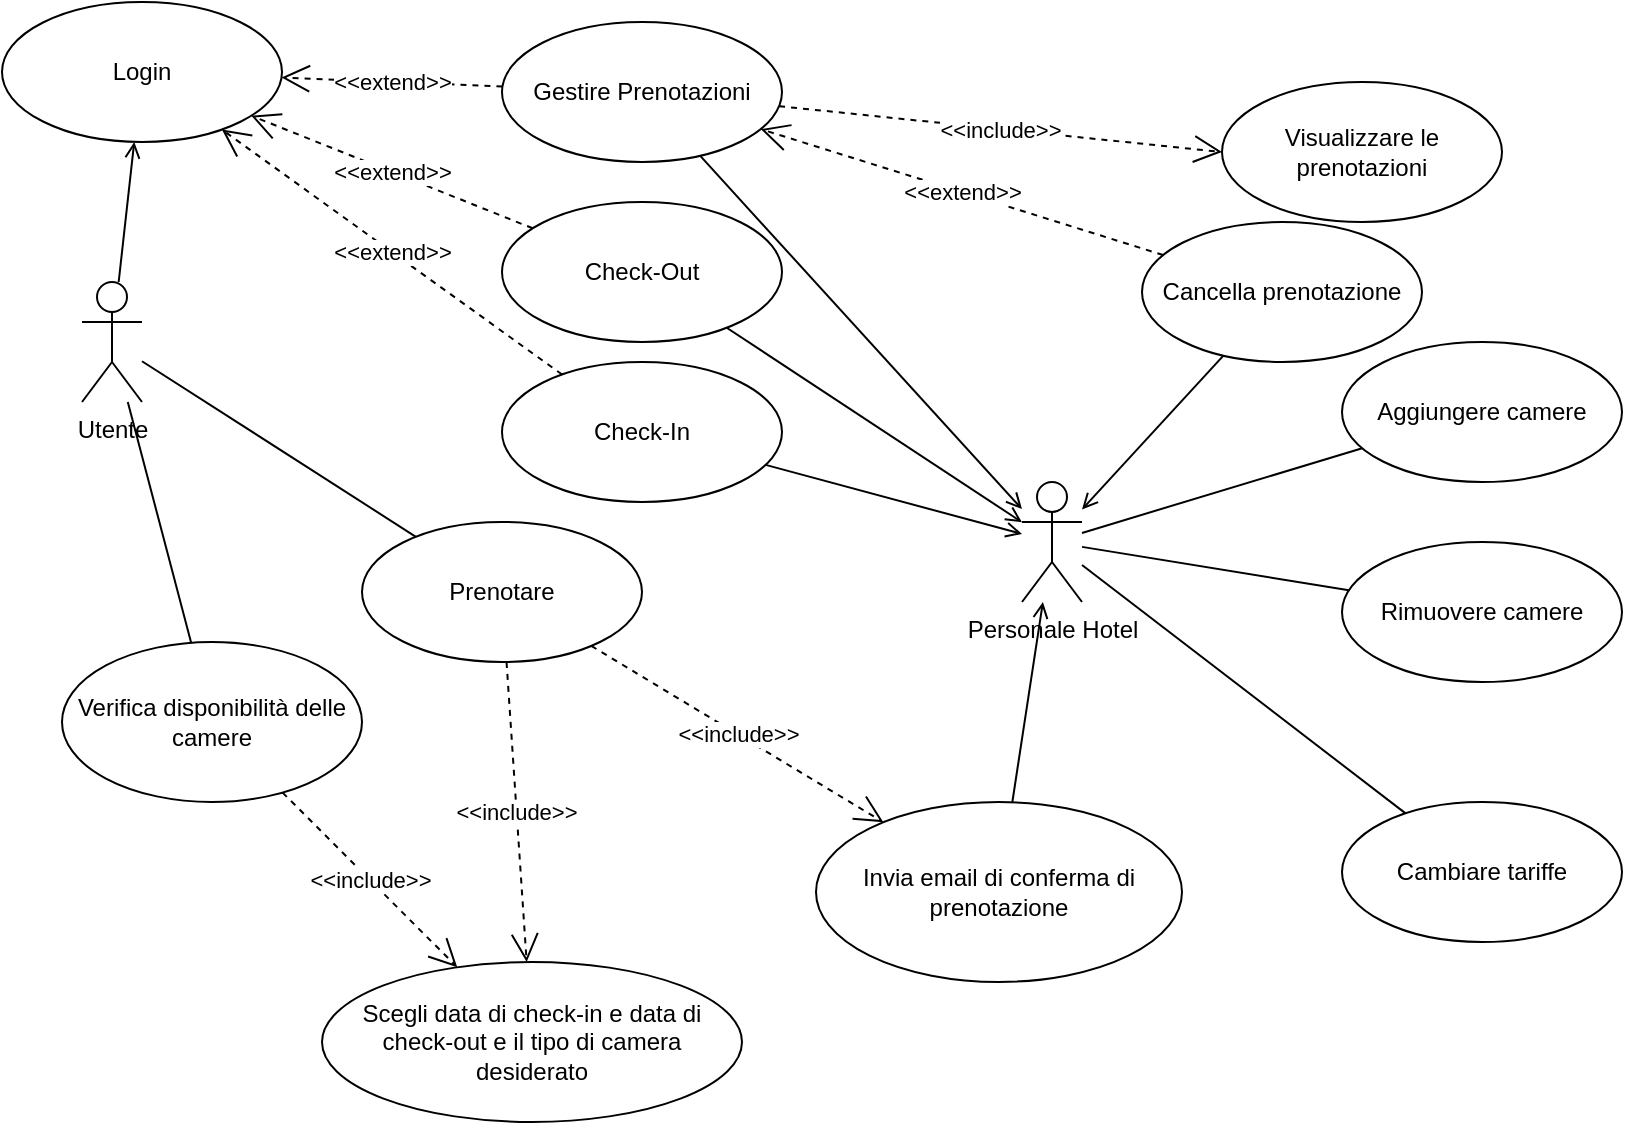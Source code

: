 <mxfile version="22.1.0" type="github">
  <diagram name="Pagina-1" id="BKnzwn9NXwhrLQK4fKwZ">
    <mxGraphModel dx="2261" dy="782" grid="1" gridSize="10" guides="1" tooltips="1" connect="1" arrows="1" fold="1" page="1" pageScale="1" pageWidth="827" pageHeight="1169" math="0" shadow="0">
      <root>
        <mxCell id="0" />
        <mxCell id="1" parent="0" />
        <mxCell id="NyMNK-WrugunHCWwzILc-8" style="rounded=0;orthogonalLoop=1;jettySize=auto;html=1;endArrow=none;endFill=0;" edge="1" parent="1" source="NyMNK-WrugunHCWwzILc-3" target="NyMNK-WrugunHCWwzILc-7">
          <mxGeometry relative="1" as="geometry" />
        </mxCell>
        <mxCell id="NyMNK-WrugunHCWwzILc-12" style="rounded=0;orthogonalLoop=1;jettySize=auto;html=1;endArrow=none;endFill=0;" edge="1" parent="1" source="NyMNK-WrugunHCWwzILc-3" target="NyMNK-WrugunHCWwzILc-13">
          <mxGeometry relative="1" as="geometry">
            <mxPoint x="-650" y="260" as="targetPoint" />
            <mxPoint x="-750" y="310" as="sourcePoint" />
          </mxGeometry>
        </mxCell>
        <mxCell id="NyMNK-WrugunHCWwzILc-14" style="rounded=0;orthogonalLoop=1;jettySize=auto;html=1;endArrow=open;endFill=0;" edge="1" parent="1" source="NyMNK-WrugunHCWwzILc-3" target="NyMNK-WrugunHCWwzILc-38">
          <mxGeometry relative="1" as="geometry">
            <mxPoint x="-630" y="220" as="targetPoint" />
          </mxGeometry>
        </mxCell>
        <mxCell id="NyMNK-WrugunHCWwzILc-3" value="Utente" style="shape=umlActor;verticalLabelPosition=bottom;verticalAlign=top;html=1;" vertex="1" parent="1">
          <mxGeometry x="-780" y="290" width="30" height="60" as="geometry" />
        </mxCell>
        <mxCell id="NyMNK-WrugunHCWwzILc-7" value="Prenotare" style="ellipse;whiteSpace=wrap;html=1;" vertex="1" parent="1">
          <mxGeometry x="-640" y="410" width="140" height="70" as="geometry" />
        </mxCell>
        <mxCell id="NyMNK-WrugunHCWwzILc-11" value="&amp;lt;&amp;lt;include&amp;gt;&amp;gt;" style="endArrow=open;endSize=12;dashed=1;html=1;rounded=0;" edge="1" parent="1" source="NyMNK-WrugunHCWwzILc-7" target="NyMNK-WrugunHCWwzILc-47">
          <mxGeometry width="160" relative="1" as="geometry">
            <mxPoint x="-540.0" y="510.34" as="sourcePoint" />
            <mxPoint x="-370" y="470" as="targetPoint" />
          </mxGeometry>
        </mxCell>
        <mxCell id="NyMNK-WrugunHCWwzILc-13" value="Verifica disponibilità delle camere" style="ellipse;whiteSpace=wrap;html=1;" vertex="1" parent="1">
          <mxGeometry x="-790" y="470" width="150" height="80" as="geometry" />
        </mxCell>
        <mxCell id="NyMNK-WrugunHCWwzILc-29" style="rounded=0;orthogonalLoop=1;jettySize=auto;html=1;endArrow=open;endFill=0;" edge="1" parent="1" source="NyMNK-WrugunHCWwzILc-15" target="NyMNK-WrugunHCWwzILc-28">
          <mxGeometry relative="1" as="geometry" />
        </mxCell>
        <mxCell id="NyMNK-WrugunHCWwzILc-15" value="Gestire Prenotazioni" style="ellipse;whiteSpace=wrap;html=1;" vertex="1" parent="1">
          <mxGeometry x="-570" y="160" width="140" height="70" as="geometry" />
        </mxCell>
        <mxCell id="NyMNK-WrugunHCWwzILc-19" value="Check-In" style="ellipse;whiteSpace=wrap;html=1;" vertex="1" parent="1">
          <mxGeometry x="-570" y="330" width="140" height="70" as="geometry" />
        </mxCell>
        <mxCell id="NyMNK-WrugunHCWwzILc-20" value="Check-Out" style="ellipse;whiteSpace=wrap;html=1;" vertex="1" parent="1">
          <mxGeometry x="-570" y="250" width="140" height="70" as="geometry" />
        </mxCell>
        <mxCell id="NyMNK-WrugunHCWwzILc-21" value="&amp;lt;&amp;lt;extend&amp;gt;&amp;gt;" style="endArrow=open;endSize=12;dashed=1;html=1;rounded=0;" edge="1" parent="1" source="NyMNK-WrugunHCWwzILc-36" target="NyMNK-WrugunHCWwzILc-15">
          <mxGeometry width="160" relative="1" as="geometry">
            <mxPoint x="-340" y="295" as="sourcePoint" />
            <mxPoint x="-240.0" y="285" as="targetPoint" />
          </mxGeometry>
        </mxCell>
        <mxCell id="NyMNK-WrugunHCWwzILc-26" value="&amp;lt;&amp;lt;include&amp;gt;&amp;gt;" style="endArrow=open;endSize=12;dashed=1;html=1;rounded=0;entryX=0;entryY=0.5;entryDx=0;entryDy=0;" edge="1" parent="1" source="NyMNK-WrugunHCWwzILc-15" target="NyMNK-WrugunHCWwzILc-35">
          <mxGeometry width="160" relative="1" as="geometry">
            <mxPoint x="-370.0" y="230.34" as="sourcePoint" />
            <mxPoint x="-210" y="230" as="targetPoint" />
          </mxGeometry>
        </mxCell>
        <mxCell id="NyMNK-WrugunHCWwzILc-48" style="rounded=0;orthogonalLoop=1;jettySize=auto;html=1;endArrow=open;endFill=0;" edge="1" parent="1" source="NyMNK-WrugunHCWwzILc-47" target="NyMNK-WrugunHCWwzILc-28">
          <mxGeometry relative="1" as="geometry">
            <mxPoint x="-160" y="600" as="sourcePoint" />
          </mxGeometry>
        </mxCell>
        <mxCell id="NyMNK-WrugunHCWwzILc-49" style="rounded=0;orthogonalLoop=1;jettySize=auto;html=1;endArrow=open;endFill=0;" edge="1" parent="1" source="NyMNK-WrugunHCWwzILc-36" target="NyMNK-WrugunHCWwzILc-28">
          <mxGeometry relative="1" as="geometry">
            <mxPoint x="-110" y="390" as="sourcePoint" />
          </mxGeometry>
        </mxCell>
        <mxCell id="NyMNK-WrugunHCWwzILc-50" style="rounded=0;orthogonalLoop=1;jettySize=auto;html=1;endArrow=none;endFill=0;" edge="1" parent="1" source="NyMNK-WrugunHCWwzILc-28" target="NyMNK-WrugunHCWwzILc-51">
          <mxGeometry relative="1" as="geometry">
            <mxPoint x="-60" y="380" as="targetPoint" />
          </mxGeometry>
        </mxCell>
        <mxCell id="NyMNK-WrugunHCWwzILc-53" style="rounded=0;orthogonalLoop=1;jettySize=auto;html=1;endArrow=none;endFill=0;" edge="1" parent="1" source="NyMNK-WrugunHCWwzILc-28" target="NyMNK-WrugunHCWwzILc-52">
          <mxGeometry relative="1" as="geometry" />
        </mxCell>
        <mxCell id="NyMNK-WrugunHCWwzILc-55" style="rounded=0;orthogonalLoop=1;jettySize=auto;html=1;endArrow=none;endFill=0;" edge="1" parent="1" source="NyMNK-WrugunHCWwzILc-28" target="NyMNK-WrugunHCWwzILc-54">
          <mxGeometry relative="1" as="geometry" />
        </mxCell>
        <mxCell id="NyMNK-WrugunHCWwzILc-28" value="Personale Hotel" style="shape=umlActor;verticalLabelPosition=bottom;verticalAlign=top;html=1;" vertex="1" parent="1">
          <mxGeometry x="-310" y="390" width="30" height="60" as="geometry" />
        </mxCell>
        <mxCell id="NyMNK-WrugunHCWwzILc-30" value="&amp;lt;&amp;lt;include&amp;gt;&amp;gt;" style="endArrow=open;endSize=12;dashed=1;html=1;rounded=0;" edge="1" parent="1" source="NyMNK-WrugunHCWwzILc-7" target="NyMNK-WrugunHCWwzILc-31">
          <mxGeometry x="-0.003" width="160" relative="1" as="geometry">
            <mxPoint x="-545" y="500" as="sourcePoint" />
            <mxPoint x="-375.0" y="575" as="targetPoint" />
            <mxPoint as="offset" />
          </mxGeometry>
        </mxCell>
        <mxCell id="NyMNK-WrugunHCWwzILc-31" value="Scegli data di check-in e data di check-out e il tipo di camera desiderato" style="ellipse;whiteSpace=wrap;html=1;" vertex="1" parent="1">
          <mxGeometry x="-660" y="630" width="210" height="80" as="geometry" />
        </mxCell>
        <mxCell id="NyMNK-WrugunHCWwzILc-32" style="rounded=0;orthogonalLoop=1;jettySize=auto;html=1;endArrow=open;endFill=0;" edge="1" parent="1" source="NyMNK-WrugunHCWwzILc-19" target="NyMNK-WrugunHCWwzILc-28">
          <mxGeometry relative="1" as="geometry" />
        </mxCell>
        <mxCell id="NyMNK-WrugunHCWwzILc-33" style="rounded=0;orthogonalLoop=1;jettySize=auto;html=1;endArrow=open;endFill=0;" edge="1" parent="1" source="NyMNK-WrugunHCWwzILc-20" target="NyMNK-WrugunHCWwzILc-28">
          <mxGeometry relative="1" as="geometry">
            <mxPoint x="-300" y="440" as="targetPoint" />
          </mxGeometry>
        </mxCell>
        <mxCell id="NyMNK-WrugunHCWwzILc-35" value="Visualizzare le prenotazioni" style="ellipse;whiteSpace=wrap;html=1;" vertex="1" parent="1">
          <mxGeometry x="-210" y="190" width="140" height="70" as="geometry" />
        </mxCell>
        <mxCell id="NyMNK-WrugunHCWwzILc-36" value="Cancella prenotazione" style="ellipse;whiteSpace=wrap;html=1;" vertex="1" parent="1">
          <mxGeometry x="-250" y="260" width="140" height="70" as="geometry" />
        </mxCell>
        <mxCell id="NyMNK-WrugunHCWwzILc-37" value="&amp;lt;&amp;lt;include&amp;gt;&amp;gt;" style="endArrow=open;endSize=12;dashed=1;html=1;rounded=0;" edge="1" parent="1" source="NyMNK-WrugunHCWwzILc-13" target="NyMNK-WrugunHCWwzILc-31">
          <mxGeometry width="160" relative="1" as="geometry">
            <mxPoint x="-410" y="120.34" as="sourcePoint" />
            <mxPoint x="-250" y="120" as="targetPoint" />
          </mxGeometry>
        </mxCell>
        <mxCell id="NyMNK-WrugunHCWwzILc-38" value="Login" style="ellipse;whiteSpace=wrap;html=1;" vertex="1" parent="1">
          <mxGeometry x="-820" y="150" width="140" height="70" as="geometry" />
        </mxCell>
        <mxCell id="NyMNK-WrugunHCWwzILc-42" value="&amp;lt;&amp;lt;extend&amp;gt;&amp;gt;" style="endArrow=open;endSize=12;dashed=1;html=1;rounded=0;" edge="1" parent="1" source="NyMNK-WrugunHCWwzILc-15" target="NyMNK-WrugunHCWwzILc-38">
          <mxGeometry width="160" relative="1" as="geometry">
            <mxPoint x="-508" y="122" as="sourcePoint" />
            <mxPoint x="-710" y="60" as="targetPoint" />
          </mxGeometry>
        </mxCell>
        <mxCell id="NyMNK-WrugunHCWwzILc-43" value="&amp;lt;&amp;lt;extend&amp;gt;&amp;gt;" style="endArrow=open;endSize=12;dashed=1;html=1;rounded=0;" edge="1" parent="1" source="NyMNK-WrugunHCWwzILc-20" target="NyMNK-WrugunHCWwzILc-38">
          <mxGeometry width="160" relative="1" as="geometry">
            <mxPoint x="-558" y="132" as="sourcePoint" />
            <mxPoint x="-760" y="70" as="targetPoint" />
          </mxGeometry>
        </mxCell>
        <mxCell id="NyMNK-WrugunHCWwzILc-45" value="&amp;lt;&amp;lt;extend&amp;gt;&amp;gt;" style="endArrow=open;endSize=12;dashed=1;html=1;rounded=0;" edge="1" parent="1" source="NyMNK-WrugunHCWwzILc-19" target="NyMNK-WrugunHCWwzILc-38">
          <mxGeometry width="160" relative="1" as="geometry">
            <mxPoint x="-209" y="306" as="sourcePoint" />
            <mxPoint x="-411" y="244" as="targetPoint" />
          </mxGeometry>
        </mxCell>
        <mxCell id="NyMNK-WrugunHCWwzILc-47" value="Invia email di conferma di prenotazione" style="ellipse;whiteSpace=wrap;html=1;" vertex="1" parent="1">
          <mxGeometry x="-413" y="550" width="183" height="90" as="geometry" />
        </mxCell>
        <mxCell id="NyMNK-WrugunHCWwzILc-51" value="Aggiungere camere" style="ellipse;whiteSpace=wrap;html=1;" vertex="1" parent="1">
          <mxGeometry x="-150" y="320" width="140" height="70" as="geometry" />
        </mxCell>
        <mxCell id="NyMNK-WrugunHCWwzILc-52" value="Rimuovere camere" style="ellipse;whiteSpace=wrap;html=1;" vertex="1" parent="1">
          <mxGeometry x="-150" y="420" width="140" height="70" as="geometry" />
        </mxCell>
        <mxCell id="NyMNK-WrugunHCWwzILc-54" value="Cambiare tariffe" style="ellipse;whiteSpace=wrap;html=1;" vertex="1" parent="1">
          <mxGeometry x="-150" y="550" width="140" height="70" as="geometry" />
        </mxCell>
      </root>
    </mxGraphModel>
  </diagram>
</mxfile>
